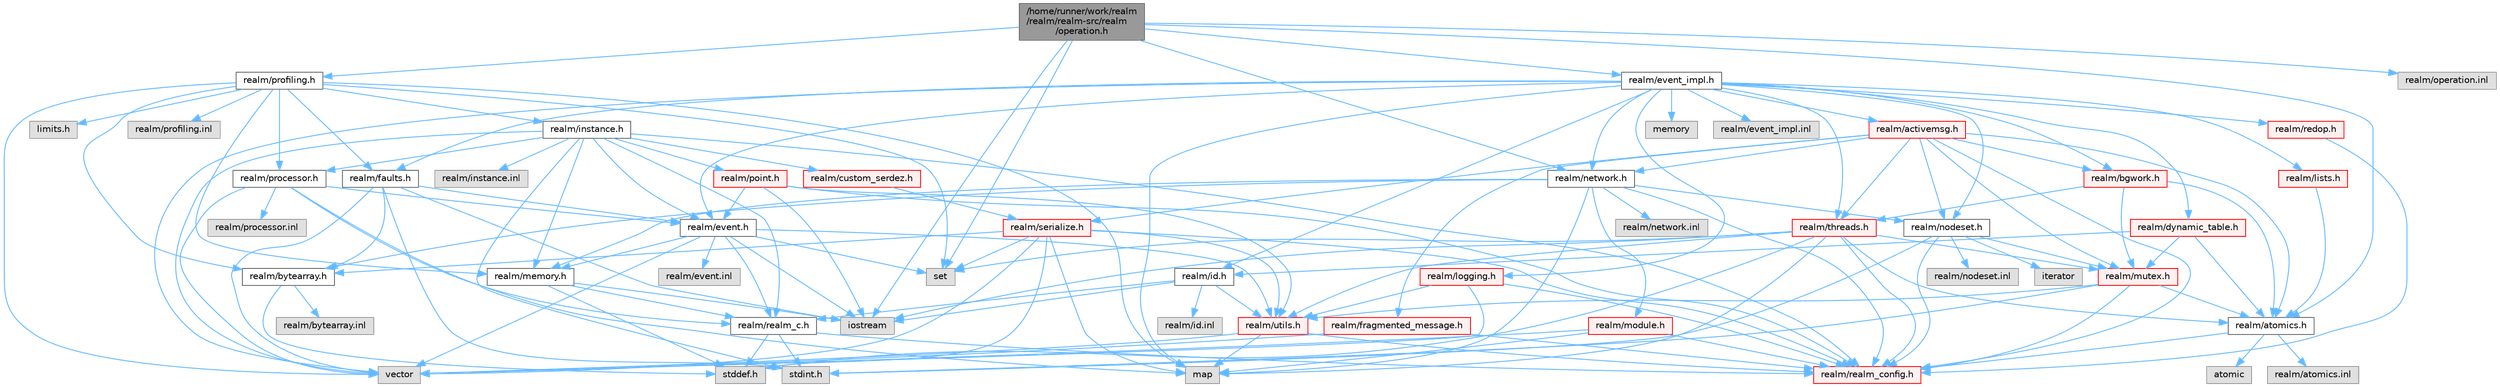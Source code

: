 digraph "/home/runner/work/realm/realm/realm-src/realm/operation.h"
{
 // LATEX_PDF_SIZE
  bgcolor="transparent";
  edge [fontname=Helvetica,fontsize=10,labelfontname=Helvetica,labelfontsize=10];
  node [fontname=Helvetica,fontsize=10,shape=box,height=0.2,width=0.4];
  Node1 [id="Node000001",label="/home/runner/work/realm\l/realm/realm-src/realm\l/operation.h",height=0.2,width=0.4,color="gray40", fillcolor="grey60", style="filled", fontcolor="black",tooltip=" "];
  Node1 -> Node2 [id="edge1_Node000001_Node000002",color="steelblue1",style="solid",tooltip=" "];
  Node2 [id="Node000002",label="realm/profiling.h",height=0.2,width=0.4,color="grey40", fillcolor="white", style="filled",URL="$profiling_8h.html",tooltip=" "];
  Node2 -> Node3 [id="edge2_Node000002_Node000003",color="steelblue1",style="solid",tooltip=" "];
  Node3 [id="Node000003",label="limits.h",height=0.2,width=0.4,color="grey60", fillcolor="#E0E0E0", style="filled",tooltip=" "];
  Node2 -> Node4 [id="edge3_Node000002_Node000004",color="steelblue1",style="solid",tooltip=" "];
  Node4 [id="Node000004",label="vector",height=0.2,width=0.4,color="grey60", fillcolor="#E0E0E0", style="filled",tooltip=" "];
  Node2 -> Node5 [id="edge4_Node000002_Node000005",color="steelblue1",style="solid",tooltip=" "];
  Node5 [id="Node000005",label="set",height=0.2,width=0.4,color="grey60", fillcolor="#E0E0E0", style="filled",tooltip=" "];
  Node2 -> Node6 [id="edge5_Node000002_Node000006",color="steelblue1",style="solid",tooltip=" "];
  Node6 [id="Node000006",label="map",height=0.2,width=0.4,color="grey60", fillcolor="#E0E0E0", style="filled",tooltip=" "];
  Node2 -> Node7 [id="edge6_Node000002_Node000007",color="steelblue1",style="solid",tooltip=" "];
  Node7 [id="Node000007",label="realm/bytearray.h",height=0.2,width=0.4,color="grey40", fillcolor="white", style="filled",URL="$bytearray_8h.html",tooltip=" "];
  Node7 -> Node8 [id="edge7_Node000007_Node000008",color="steelblue1",style="solid",tooltip=" "];
  Node8 [id="Node000008",label="stddef.h",height=0.2,width=0.4,color="grey60", fillcolor="#E0E0E0", style="filled",tooltip=" "];
  Node7 -> Node9 [id="edge8_Node000007_Node000009",color="steelblue1",style="solid",tooltip=" "];
  Node9 [id="Node000009",label="realm/bytearray.inl",height=0.2,width=0.4,color="grey60", fillcolor="#E0E0E0", style="filled",tooltip=" "];
  Node2 -> Node10 [id="edge9_Node000002_Node000010",color="steelblue1",style="solid",tooltip=" "];
  Node10 [id="Node000010",label="realm/processor.h",height=0.2,width=0.4,color="grey40", fillcolor="white", style="filled",URL="$processor_8h.html",tooltip=" "];
  Node10 -> Node11 [id="edge10_Node000010_Node000011",color="steelblue1",style="solid",tooltip=" "];
  Node11 [id="Node000011",label="realm/realm_c.h",height=0.2,width=0.4,color="grey40", fillcolor="white", style="filled",URL="$realm__c_8h.html",tooltip=" "];
  Node11 -> Node12 [id="edge11_Node000011_Node000012",color="steelblue1",style="solid",tooltip=" "];
  Node12 [id="Node000012",label="realm/realm_config.h",height=0.2,width=0.4,color="red", fillcolor="#FFF0F0", style="filled",URL="$realm__config_8h.html",tooltip=" "];
  Node11 -> Node8 [id="edge12_Node000011_Node000008",color="steelblue1",style="solid",tooltip=" "];
  Node11 -> Node15 [id="edge13_Node000011_Node000015",color="steelblue1",style="solid",tooltip=" "];
  Node15 [id="Node000015",label="stdint.h",height=0.2,width=0.4,color="grey60", fillcolor="#E0E0E0", style="filled",tooltip=" "];
  Node10 -> Node16 [id="edge14_Node000010_Node000016",color="steelblue1",style="solid",tooltip=" "];
  Node16 [id="Node000016",label="realm/event.h",height=0.2,width=0.4,color="grey40", fillcolor="white", style="filled",URL="$event_8h.html",tooltip=" "];
  Node16 -> Node11 [id="edge15_Node000016_Node000011",color="steelblue1",style="solid",tooltip=" "];
  Node16 -> Node17 [id="edge16_Node000016_Node000017",color="steelblue1",style="solid",tooltip=" "];
  Node17 [id="Node000017",label="realm/utils.h",height=0.2,width=0.4,color="red", fillcolor="#FFF0F0", style="filled",URL="$utils_8h.html",tooltip=" "];
  Node17 -> Node12 [id="edge17_Node000017_Node000012",color="steelblue1",style="solid",tooltip=" "];
  Node17 -> Node4 [id="edge18_Node000017_Node000004",color="steelblue1",style="solid",tooltip=" "];
  Node17 -> Node6 [id="edge19_Node000017_Node000006",color="steelblue1",style="solid",tooltip=" "];
  Node16 -> Node24 [id="edge20_Node000016_Node000024",color="steelblue1",style="solid",tooltip=" "];
  Node24 [id="Node000024",label="realm/memory.h",height=0.2,width=0.4,color="grey40", fillcolor="white", style="filled",URL="$memory_8h.html",tooltip=" "];
  Node24 -> Node11 [id="edge21_Node000024_Node000011",color="steelblue1",style="solid",tooltip=" "];
  Node24 -> Node8 [id="edge22_Node000024_Node000008",color="steelblue1",style="solid",tooltip=" "];
  Node24 -> Node25 [id="edge23_Node000024_Node000025",color="steelblue1",style="solid",tooltip=" "];
  Node25 [id="Node000025",label="iostream",height=0.2,width=0.4,color="grey60", fillcolor="#E0E0E0", style="filled",tooltip=" "];
  Node16 -> Node4 [id="edge24_Node000016_Node000004",color="steelblue1",style="solid",tooltip=" "];
  Node16 -> Node5 [id="edge25_Node000016_Node000005",color="steelblue1",style="solid",tooltip=" "];
  Node16 -> Node25 [id="edge26_Node000016_Node000025",color="steelblue1",style="solid",tooltip=" "];
  Node16 -> Node26 [id="edge27_Node000016_Node000026",color="steelblue1",style="solid",tooltip=" "];
  Node26 [id="Node000026",label="realm/event.inl",height=0.2,width=0.4,color="grey60", fillcolor="#E0E0E0", style="filled",tooltip=" "];
  Node10 -> Node4 [id="edge28_Node000010_Node000004",color="steelblue1",style="solid",tooltip=" "];
  Node10 -> Node6 [id="edge29_Node000010_Node000006",color="steelblue1",style="solid",tooltip=" "];
  Node10 -> Node27 [id="edge30_Node000010_Node000027",color="steelblue1",style="solid",tooltip=" "];
  Node27 [id="Node000027",label="realm/processor.inl",height=0.2,width=0.4,color="grey60", fillcolor="#E0E0E0", style="filled",tooltip=" "];
  Node2 -> Node24 [id="edge31_Node000002_Node000024",color="steelblue1",style="solid",tooltip=" "];
  Node2 -> Node28 [id="edge32_Node000002_Node000028",color="steelblue1",style="solid",tooltip=" "];
  Node28 [id="Node000028",label="realm/instance.h",height=0.2,width=0.4,color="grey40", fillcolor="white", style="filled",URL="$instance_8h.html",tooltip=" "];
  Node28 -> Node12 [id="edge33_Node000028_Node000012",color="steelblue1",style="solid",tooltip=" "];
  Node28 -> Node11 [id="edge34_Node000028_Node000011",color="steelblue1",style="solid",tooltip=" "];
  Node28 -> Node16 [id="edge35_Node000028_Node000016",color="steelblue1",style="solid",tooltip=" "];
  Node28 -> Node24 [id="edge36_Node000028_Node000024",color="steelblue1",style="solid",tooltip=" "];
  Node28 -> Node10 [id="edge37_Node000028_Node000010",color="steelblue1",style="solid",tooltip=" "];
  Node28 -> Node29 [id="edge38_Node000028_Node000029",color="steelblue1",style="solid",tooltip=" "];
  Node29 [id="Node000029",label="realm/point.h",height=0.2,width=0.4,color="red", fillcolor="#FFF0F0", style="filled",URL="$point_8h.html",tooltip=" "];
  Node29 -> Node12 [id="edge39_Node000029_Node000012",color="steelblue1",style="solid",tooltip=" "];
  Node29 -> Node16 [id="edge40_Node000029_Node000016",color="steelblue1",style="solid",tooltip=" "];
  Node29 -> Node17 [id="edge41_Node000029_Node000017",color="steelblue1",style="solid",tooltip=" "];
  Node29 -> Node25 [id="edge42_Node000029_Node000025",color="steelblue1",style="solid",tooltip=" "];
  Node28 -> Node32 [id="edge43_Node000028_Node000032",color="steelblue1",style="solid",tooltip=" "];
  Node32 [id="Node000032",label="realm/custom_serdez.h",height=0.2,width=0.4,color="red", fillcolor="#FFF0F0", style="filled",URL="$custom__serdez_8h.html",tooltip=" "];
  Node32 -> Node33 [id="edge44_Node000032_Node000033",color="steelblue1",style="solid",tooltip=" "];
  Node33 [id="Node000033",label="realm/serialize.h",height=0.2,width=0.4,color="red", fillcolor="#FFF0F0", style="filled",URL="$serialize_8h.html",tooltip=" "];
  Node33 -> Node12 [id="edge45_Node000033_Node000012",color="steelblue1",style="solid",tooltip=" "];
  Node33 -> Node7 [id="edge46_Node000033_Node000007",color="steelblue1",style="solid",tooltip=" "];
  Node33 -> Node17 [id="edge47_Node000033_Node000017",color="steelblue1",style="solid",tooltip=" "];
  Node33 -> Node8 [id="edge48_Node000033_Node000008",color="steelblue1",style="solid",tooltip=" "];
  Node33 -> Node4 [id="edge49_Node000033_Node000004",color="steelblue1",style="solid",tooltip=" "];
  Node33 -> Node5 [id="edge50_Node000033_Node000005",color="steelblue1",style="solid",tooltip=" "];
  Node33 -> Node6 [id="edge51_Node000033_Node000006",color="steelblue1",style="solid",tooltip=" "];
  Node28 -> Node4 [id="edge52_Node000028_Node000004",color="steelblue1",style="solid",tooltip=" "];
  Node28 -> Node15 [id="edge53_Node000028_Node000015",color="steelblue1",style="solid",tooltip=" "];
  Node28 -> Node39 [id="edge54_Node000028_Node000039",color="steelblue1",style="solid",tooltip=" "];
  Node39 [id="Node000039",label="realm/instance.inl",height=0.2,width=0.4,color="grey60", fillcolor="#E0E0E0", style="filled",tooltip=" "];
  Node2 -> Node40 [id="edge55_Node000002_Node000040",color="steelblue1",style="solid",tooltip=" "];
  Node40 [id="Node000040",label="realm/faults.h",height=0.2,width=0.4,color="grey40", fillcolor="white", style="filled",URL="$faults_8h.html",tooltip=" "];
  Node40 -> Node7 [id="edge56_Node000040_Node000007",color="steelblue1",style="solid",tooltip=" "];
  Node40 -> Node16 [id="edge57_Node000040_Node000016",color="steelblue1",style="solid",tooltip=" "];
  Node40 -> Node4 [id="edge58_Node000040_Node000004",color="steelblue1",style="solid",tooltip=" "];
  Node40 -> Node25 [id="edge59_Node000040_Node000025",color="steelblue1",style="solid",tooltip=" "];
  Node40 -> Node15 [id="edge60_Node000040_Node000015",color="steelblue1",style="solid",tooltip=" "];
  Node2 -> Node41 [id="edge61_Node000002_Node000041",color="steelblue1",style="solid",tooltip=" "];
  Node41 [id="Node000041",label="realm/profiling.inl",height=0.2,width=0.4,color="grey60", fillcolor="#E0E0E0", style="filled",tooltip=" "];
  Node1 -> Node42 [id="edge62_Node000001_Node000042",color="steelblue1",style="solid",tooltip=" "];
  Node42 [id="Node000042",label="realm/event_impl.h",height=0.2,width=0.4,color="grey40", fillcolor="white", style="filled",URL="$event__impl_8h.html",tooltip=" "];
  Node42 -> Node16 [id="edge63_Node000042_Node000016",color="steelblue1",style="solid",tooltip=" "];
  Node42 -> Node43 [id="edge64_Node000042_Node000043",color="steelblue1",style="solid",tooltip=" "];
  Node43 [id="Node000043",label="realm/id.h",height=0.2,width=0.4,color="grey40", fillcolor="white", style="filled",URL="$id_8h.html",tooltip=" "];
  Node43 -> Node11 [id="edge65_Node000043_Node000011",color="steelblue1",style="solid",tooltip=" "];
  Node43 -> Node17 [id="edge66_Node000043_Node000017",color="steelblue1",style="solid",tooltip=" "];
  Node43 -> Node25 [id="edge67_Node000043_Node000025",color="steelblue1",style="solid",tooltip=" "];
  Node43 -> Node44 [id="edge68_Node000043_Node000044",color="steelblue1",style="solid",tooltip=" "];
  Node44 [id="Node000044",label="realm/id.inl",height=0.2,width=0.4,color="grey60", fillcolor="#E0E0E0", style="filled",tooltip=" "];
  Node42 -> Node45 [id="edge69_Node000042_Node000045",color="steelblue1",style="solid",tooltip=" "];
  Node45 [id="Node000045",label="realm/nodeset.h",height=0.2,width=0.4,color="grey40", fillcolor="white", style="filled",URL="$nodeset_8h.html",tooltip=" "];
  Node45 -> Node12 [id="edge70_Node000045_Node000012",color="steelblue1",style="solid",tooltip=" "];
  Node45 -> Node46 [id="edge71_Node000045_Node000046",color="steelblue1",style="solid",tooltip=" "];
  Node46 [id="Node000046",label="realm/mutex.h",height=0.2,width=0.4,color="red", fillcolor="#FFF0F0", style="filled",URL="$mutex_8h.html",tooltip=" "];
  Node46 -> Node12 [id="edge72_Node000046_Node000012",color="steelblue1",style="solid",tooltip=" "];
  Node46 -> Node17 [id="edge73_Node000046_Node000017",color="steelblue1",style="solid",tooltip=" "];
  Node46 -> Node47 [id="edge74_Node000046_Node000047",color="steelblue1",style="solid",tooltip=" "];
  Node47 [id="Node000047",label="realm/atomics.h",height=0.2,width=0.4,color="grey40", fillcolor="white", style="filled",URL="$atomics_8h.html",tooltip=" "];
  Node47 -> Node12 [id="edge75_Node000047_Node000012",color="steelblue1",style="solid",tooltip=" "];
  Node47 -> Node48 [id="edge76_Node000047_Node000048",color="steelblue1",style="solid",tooltip=" "];
  Node48 [id="Node000048",label="atomic",height=0.2,width=0.4,color="grey60", fillcolor="#E0E0E0", style="filled",tooltip=" "];
  Node47 -> Node49 [id="edge77_Node000047_Node000049",color="steelblue1",style="solid",tooltip=" "];
  Node49 [id="Node000049",label="realm/atomics.inl",height=0.2,width=0.4,color="grey60", fillcolor="#E0E0E0", style="filled",tooltip=" "];
  Node46 -> Node15 [id="edge78_Node000046_Node000015",color="steelblue1",style="solid",tooltip=" "];
  Node45 -> Node15 [id="edge79_Node000045_Node000015",color="steelblue1",style="solid",tooltip=" "];
  Node45 -> Node51 [id="edge80_Node000045_Node000051",color="steelblue1",style="solid",tooltip=" "];
  Node51 [id="Node000051",label="iterator",height=0.2,width=0.4,color="grey60", fillcolor="#E0E0E0", style="filled",tooltip=" "];
  Node45 -> Node52 [id="edge81_Node000045_Node000052",color="steelblue1",style="solid",tooltip=" "];
  Node52 [id="Node000052",label="realm/nodeset.inl",height=0.2,width=0.4,color="grey60", fillcolor="#E0E0E0", style="filled",tooltip=" "];
  Node42 -> Node40 [id="edge82_Node000042_Node000040",color="steelblue1",style="solid",tooltip=" "];
  Node42 -> Node53 [id="edge83_Node000042_Node000053",color="steelblue1",style="solid",tooltip=" "];
  Node53 [id="Node000053",label="realm/network.h",height=0.2,width=0.4,color="grey40", fillcolor="white", style="filled",URL="$network_8h.html",tooltip=" "];
  Node53 -> Node12 [id="edge84_Node000053_Node000012",color="steelblue1",style="solid",tooltip=" "];
  Node53 -> Node54 [id="edge85_Node000053_Node000054",color="steelblue1",style="solid",tooltip=" "];
  Node54 [id="Node000054",label="realm/module.h",height=0.2,width=0.4,color="red", fillcolor="#FFF0F0", style="filled",URL="$module_8h.html",tooltip=" "];
  Node54 -> Node12 [id="edge86_Node000054_Node000012",color="steelblue1",style="solid",tooltip=" "];
  Node54 -> Node4 [id="edge87_Node000054_Node000004",color="steelblue1",style="solid",tooltip=" "];
  Node54 -> Node6 [id="edge88_Node000054_Node000006",color="steelblue1",style="solid",tooltip=" "];
  Node53 -> Node45 [id="edge89_Node000053_Node000045",color="steelblue1",style="solid",tooltip=" "];
  Node53 -> Node24 [id="edge90_Node000053_Node000024",color="steelblue1",style="solid",tooltip=" "];
  Node53 -> Node7 [id="edge91_Node000053_Node000007",color="steelblue1",style="solid",tooltip=" "];
  Node53 -> Node6 [id="edge92_Node000053_Node000006",color="steelblue1",style="solid",tooltip=" "];
  Node53 -> Node58 [id="edge93_Node000053_Node000058",color="steelblue1",style="solid",tooltip=" "];
  Node58 [id="Node000058",label="realm/network.inl",height=0.2,width=0.4,color="grey60", fillcolor="#E0E0E0", style="filled",tooltip=" "];
  Node42 -> Node59 [id="edge94_Node000042_Node000059",color="steelblue1",style="solid",tooltip=" "];
  Node59 [id="Node000059",label="realm/activemsg.h",height=0.2,width=0.4,color="red", fillcolor="#FFF0F0", style="filled",URL="$activemsg_8h.html",tooltip=" "];
  Node59 -> Node12 [id="edge95_Node000059_Node000012",color="steelblue1",style="solid",tooltip=" "];
  Node59 -> Node60 [id="edge96_Node000059_Node000060",color="steelblue1",style="solid",tooltip=" "];
  Node60 [id="Node000060",label="realm/fragmented_message.h",height=0.2,width=0.4,color="red", fillcolor="#FFF0F0", style="filled",URL="$fragmented__message_8h.html",tooltip="Helper utility for reconstructing large ActiveMessages that were split into multiple network packets."];
  Node60 -> Node12 [id="edge97_Node000060_Node000012",color="steelblue1",style="solid",tooltip=" "];
  Node60 -> Node4 [id="edge98_Node000060_Node000004",color="steelblue1",style="solid",tooltip=" "];
  Node59 -> Node46 [id="edge99_Node000059_Node000046",color="steelblue1",style="solid",tooltip=" "];
  Node59 -> Node33 [id="edge100_Node000059_Node000033",color="steelblue1",style="solid",tooltip=" "];
  Node59 -> Node45 [id="edge101_Node000059_Node000045",color="steelblue1",style="solid",tooltip=" "];
  Node59 -> Node53 [id="edge102_Node000059_Node000053",color="steelblue1",style="solid",tooltip=" "];
  Node59 -> Node47 [id="edge103_Node000059_Node000047",color="steelblue1",style="solid",tooltip=" "];
  Node59 -> Node62 [id="edge104_Node000059_Node000062",color="steelblue1",style="solid",tooltip=" "];
  Node62 [id="Node000062",label="realm/threads.h",height=0.2,width=0.4,color="red", fillcolor="#FFF0F0", style="filled",URL="$threads_8h.html",tooltip=" "];
  Node62 -> Node12 [id="edge105_Node000062_Node000012",color="steelblue1",style="solid",tooltip=" "];
  Node62 -> Node46 [id="edge106_Node000062_Node000046",color="steelblue1",style="solid",tooltip=" "];
  Node62 -> Node47 [id="edge107_Node000062_Node000047",color="steelblue1",style="solid",tooltip=" "];
  Node62 -> Node17 [id="edge108_Node000062_Node000017",color="steelblue1",style="solid",tooltip=" "];
  Node62 -> Node8 [id="edge109_Node000062_Node000008",color="steelblue1",style="solid",tooltip=" "];
  Node62 -> Node5 [id="edge110_Node000062_Node000005",color="steelblue1",style="solid",tooltip=" "];
  Node62 -> Node6 [id="edge111_Node000062_Node000006",color="steelblue1",style="solid",tooltip=" "];
  Node62 -> Node25 [id="edge112_Node000062_Node000025",color="steelblue1",style="solid",tooltip=" "];
  Node59 -> Node67 [id="edge113_Node000059_Node000067",color="steelblue1",style="solid",tooltip=" "];
  Node67 [id="Node000067",label="realm/bgwork.h",height=0.2,width=0.4,color="red", fillcolor="#FFF0F0", style="filled",URL="$bgwork_8h.html",tooltip=" "];
  Node67 -> Node47 [id="edge114_Node000067_Node000047",color="steelblue1",style="solid",tooltip=" "];
  Node67 -> Node62 [id="edge115_Node000067_Node000062",color="steelblue1",style="solid",tooltip=" "];
  Node67 -> Node46 [id="edge116_Node000067_Node000046",color="steelblue1",style="solid",tooltip=" "];
  Node42 -> Node75 [id="edge117_Node000042_Node000075",color="steelblue1",style="solid",tooltip=" "];
  Node75 [id="Node000075",label="realm/lists.h",height=0.2,width=0.4,color="red", fillcolor="#FFF0F0", style="filled",URL="$lists_8h.html",tooltip=" "];
  Node75 -> Node47 [id="edge118_Node000075_Node000047",color="steelblue1",style="solid",tooltip=" "];
  Node42 -> Node62 [id="edge119_Node000042_Node000062",color="steelblue1",style="solid",tooltip=" "];
  Node42 -> Node77 [id="edge120_Node000042_Node000077",color="steelblue1",style="solid",tooltip=" "];
  Node77 [id="Node000077",label="realm/logging.h",height=0.2,width=0.4,color="red", fillcolor="#FFF0F0", style="filled",URL="$logging_8h.html",tooltip=" "];
  Node77 -> Node12 [id="edge121_Node000077_Node000012",color="steelblue1",style="solid",tooltip=" "];
  Node77 -> Node17 [id="edge122_Node000077_Node000017",color="steelblue1",style="solid",tooltip=" "];
  Node77 -> Node4 [id="edge123_Node000077_Node000004",color="steelblue1",style="solid",tooltip=" "];
  Node42 -> Node80 [id="edge124_Node000042_Node000080",color="steelblue1",style="solid",tooltip=" "];
  Node80 [id="Node000080",label="realm/redop.h",height=0.2,width=0.4,color="red", fillcolor="#FFF0F0", style="filled",URL="$redop_8h.html",tooltip=" "];
  Node80 -> Node12 [id="edge125_Node000080_Node000012",color="steelblue1",style="solid",tooltip=" "];
  Node42 -> Node67 [id="edge126_Node000042_Node000067",color="steelblue1",style="solid",tooltip=" "];
  Node42 -> Node82 [id="edge127_Node000042_Node000082",color="steelblue1",style="solid",tooltip=" "];
  Node82 [id="Node000082",label="realm/dynamic_table.h",height=0.2,width=0.4,color="red", fillcolor="#FFF0F0", style="filled",URL="$dynamic__table_8h.html",tooltip=" "];
  Node82 -> Node47 [id="edge128_Node000082_Node000047",color="steelblue1",style="solid",tooltip=" "];
  Node82 -> Node43 [id="edge129_Node000082_Node000043",color="steelblue1",style="solid",tooltip=" "];
  Node82 -> Node46 [id="edge130_Node000082_Node000046",color="steelblue1",style="solid",tooltip=" "];
  Node42 -> Node4 [id="edge131_Node000042_Node000004",color="steelblue1",style="solid",tooltip=" "];
  Node42 -> Node6 [id="edge132_Node000042_Node000006",color="steelblue1",style="solid",tooltip=" "];
  Node42 -> Node64 [id="edge133_Node000042_Node000064",color="steelblue1",style="solid",tooltip=" "];
  Node64 [id="Node000064",label="memory",height=0.2,width=0.4,color="grey60", fillcolor="#E0E0E0", style="filled",tooltip=" "];
  Node42 -> Node84 [id="edge134_Node000042_Node000084",color="steelblue1",style="solid",tooltip=" "];
  Node84 [id="Node000084",label="realm/event_impl.inl",height=0.2,width=0.4,color="grey60", fillcolor="#E0E0E0", style="filled",tooltip=" "];
  Node1 -> Node47 [id="edge135_Node000001_Node000047",color="steelblue1",style="solid",tooltip=" "];
  Node1 -> Node53 [id="edge136_Node000001_Node000053",color="steelblue1",style="solid",tooltip=" "];
  Node1 -> Node5 [id="edge137_Node000001_Node000005",color="steelblue1",style="solid",tooltip=" "];
  Node1 -> Node25 [id="edge138_Node000001_Node000025",color="steelblue1",style="solid",tooltip=" "];
  Node1 -> Node85 [id="edge139_Node000001_Node000085",color="steelblue1",style="solid",tooltip=" "];
  Node85 [id="Node000085",label="realm/operation.inl",height=0.2,width=0.4,color="grey60", fillcolor="#E0E0E0", style="filled",tooltip=" "];
}
